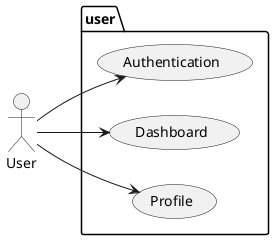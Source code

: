 @startuml
left to right direction
package "user" {
  (Authentication)
  (Dashboard)
  (Profile)
}

:User: --> (Authentication)
:User: --> (Dashboard)
:User: --> (Profile)


newpage
left to right direction
package "admin" {
    (Authentication)
    (Dashboard)
    (Profile)
}

:Admin: --> (Authentication)
:Admin: --> (Dashboard)
:Admin: --> (Profile)

@enduml